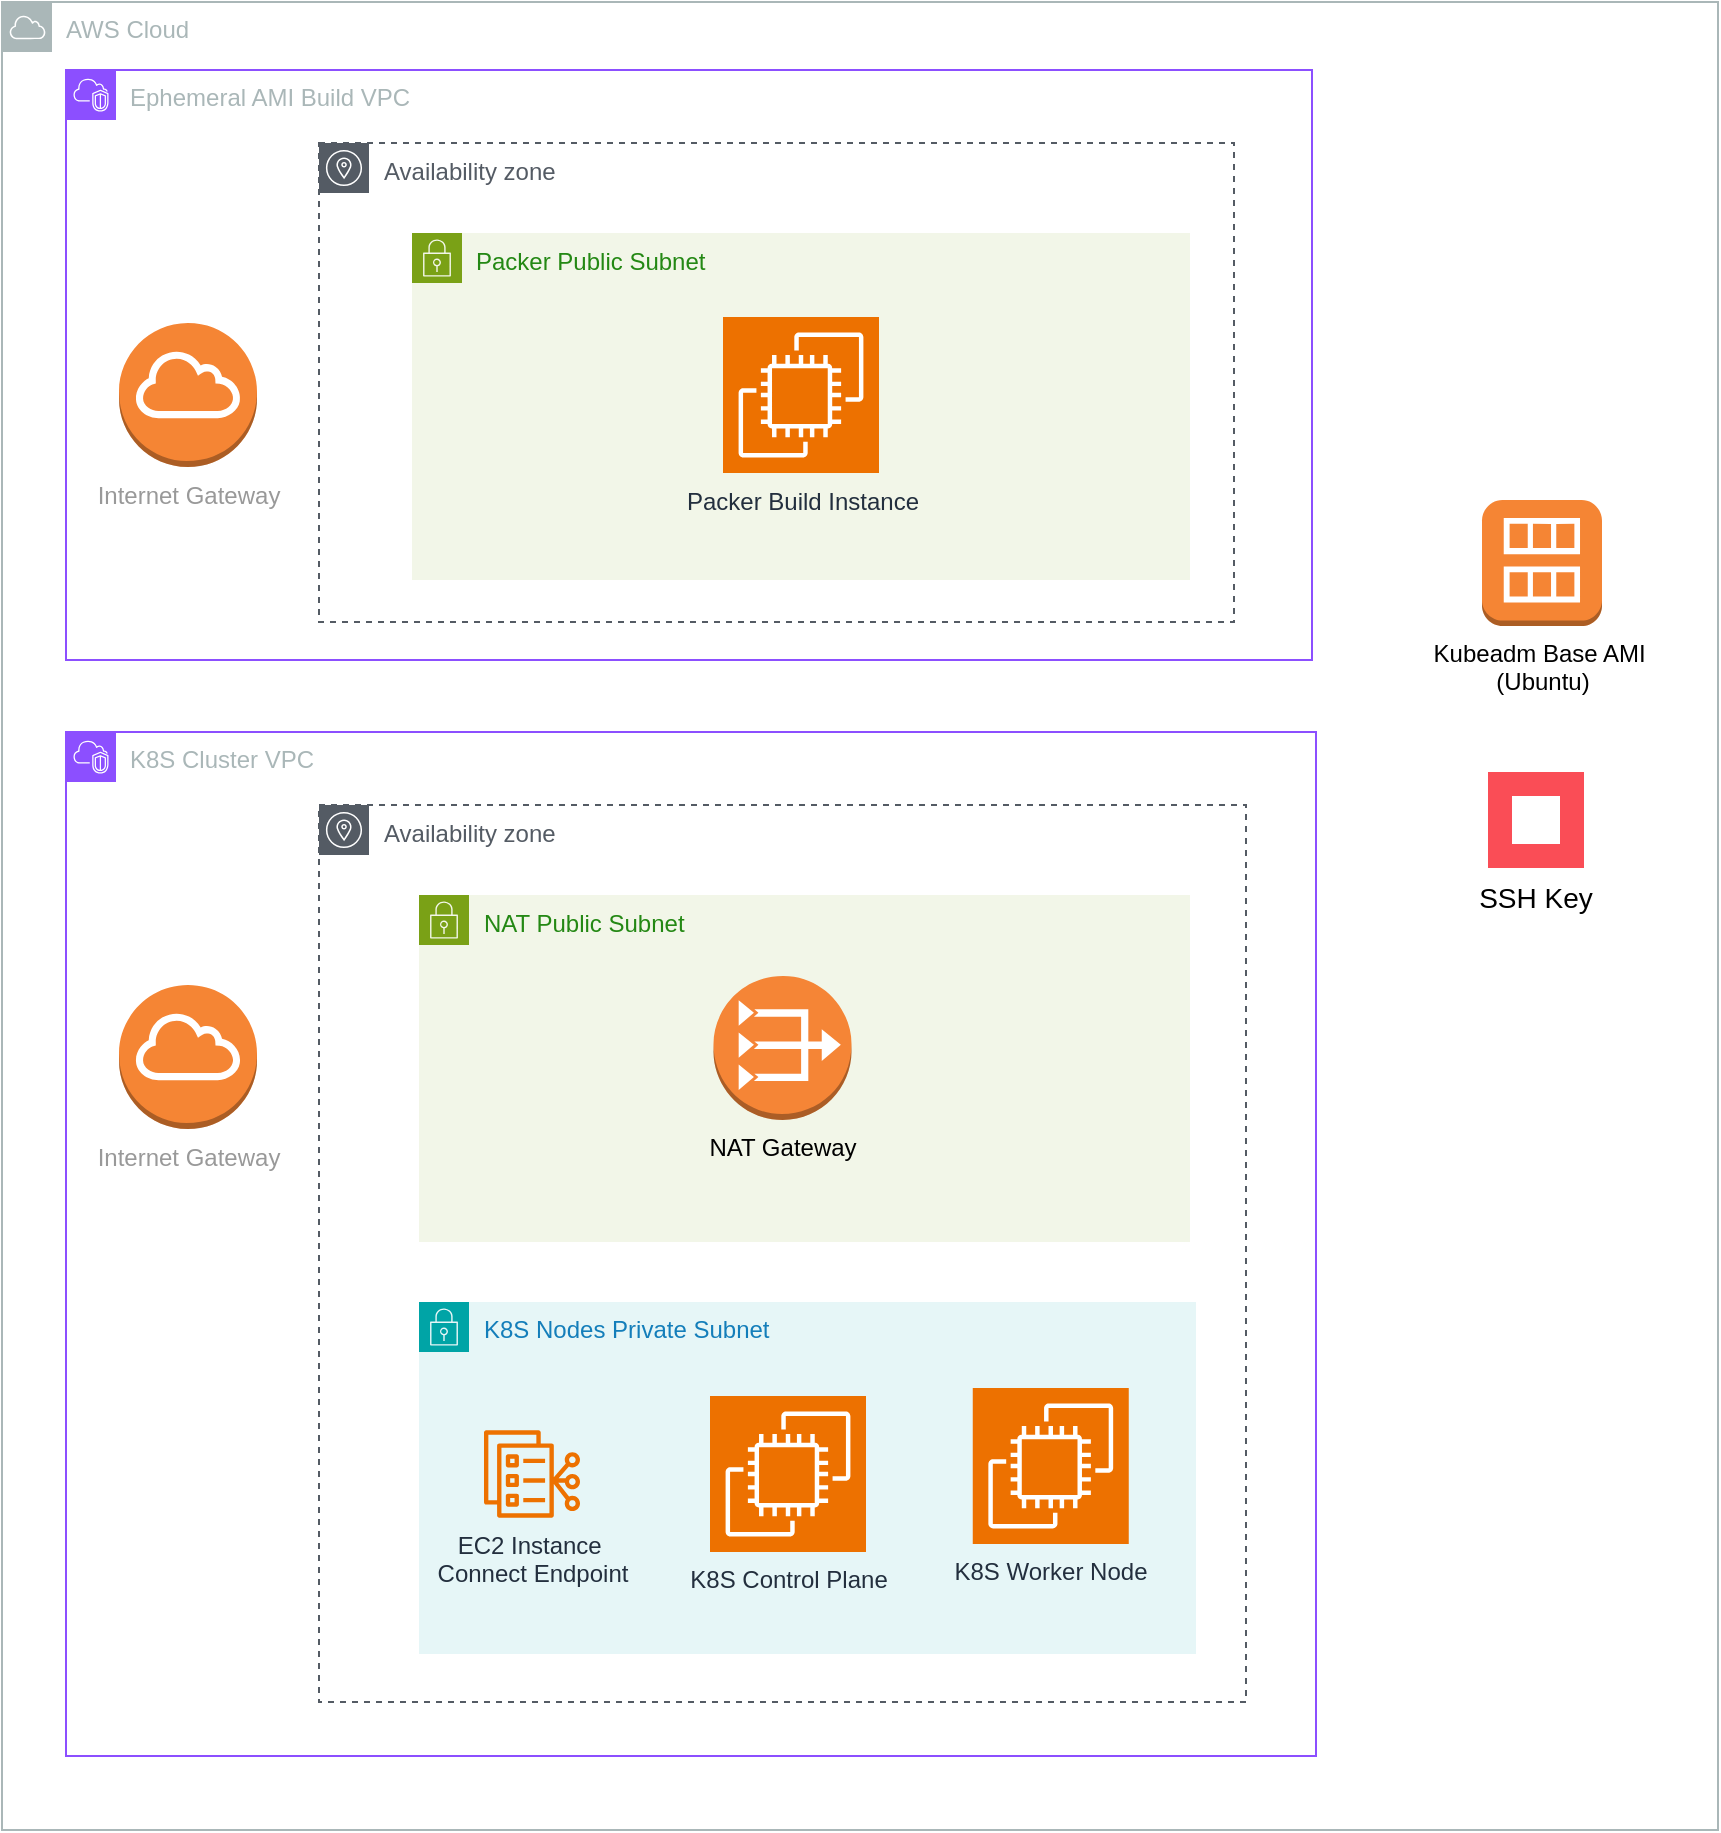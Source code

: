 <mxfile version="27.1.5">
  <diagram id="Ht1M8jgEwFfnCIfOTk4-" name="Page-1">
    <mxGraphModel dx="868" dy="60" grid="0" gridSize="10" guides="1" tooltips="1" connect="1" arrows="1" fold="1" page="1" pageScale="1" pageWidth="1169" pageHeight="827" math="0" shadow="0">
      <root>
        <mxCell id="0" />
        <mxCell id="1" parent="0" />
        <mxCell id="sULA9iLdCSpJ7sLfD21S-2" value="AWS Cloud" style="sketch=0;outlineConnect=0;gradientColor=none;html=1;whiteSpace=wrap;fontSize=12;fontStyle=0;shape=mxgraph.aws4.group;grIcon=mxgraph.aws4.group_aws_cloud;strokeColor=#AAB7B8;fillColor=none;verticalAlign=top;align=left;spacingLeft=30;fontColor=#AAB7B8;dashed=0;" vertex="1" parent="1">
          <mxGeometry x="48" y="876" width="858" height="914" as="geometry" />
        </mxCell>
        <mxCell id="Wmn4W3eWdb3pMYc_3sxu-1" value="Ephemeral AMI Build VPC" style="points=[[0,0],[0.25,0],[0.5,0],[0.75,0],[1,0],[1,0.25],[1,0.5],[1,0.75],[1,1],[0.75,1],[0.5,1],[0.25,1],[0,1],[0,0.75],[0,0.5],[0,0.25]];outlineConnect=0;gradientColor=none;html=1;whiteSpace=wrap;fontSize=12;fontStyle=0;container=1;pointerEvents=0;collapsible=0;recursiveResize=0;shape=mxgraph.aws4.group;grIcon=mxgraph.aws4.group_vpc2;strokeColor=#8C4FFF;fillColor=none;verticalAlign=top;align=left;spacingLeft=30;fontColor=#AAB7B8;dashed=0;" parent="1" vertex="1">
          <mxGeometry x="80" y="910" width="623" height="295" as="geometry" />
        </mxCell>
        <mxCell id="Wmn4W3eWdb3pMYc_3sxu-2" value="&lt;font style=&quot;color: rgb(153, 153, 153);&quot;&gt;Internet Gateway&lt;/font&gt;" style="outlineConnect=0;dashed=0;verticalLabelPosition=bottom;verticalAlign=top;align=center;html=1;shape=mxgraph.aws3.internet_gateway;fillColor=#F58534;gradientColor=none;" parent="Wmn4W3eWdb3pMYc_3sxu-1" vertex="1">
          <mxGeometry x="26.5" y="126.5" width="69" height="72" as="geometry" />
        </mxCell>
        <mxCell id="Wmn4W3eWdb3pMYc_3sxu-4" value="Availability zone" style="sketch=0;outlineConnect=0;gradientColor=none;html=1;whiteSpace=wrap;fontSize=12;fontStyle=0;shape=mxgraph.aws4.group;grIcon=mxgraph.aws4.group_availability_zone;strokeColor=#545B64;fillColor=none;verticalAlign=top;align=left;spacingLeft=30;fontColor=#545B64;dashed=1;" parent="Wmn4W3eWdb3pMYc_3sxu-1" vertex="1">
          <mxGeometry x="126.5" y="36.5" width="457.5" height="239.5" as="geometry" />
        </mxCell>
        <mxCell id="Wmn4W3eWdb3pMYc_3sxu-7" value="Packer Public Subnet" style="points=[[0,0],[0.25,0],[0.5,0],[0.75,0],[1,0],[1,0.25],[1,0.5],[1,0.75],[1,1],[0.75,1],[0.5,1],[0.25,1],[0,1],[0,0.75],[0,0.5],[0,0.25]];outlineConnect=0;gradientColor=none;html=1;whiteSpace=wrap;fontSize=12;fontStyle=0;container=1;pointerEvents=0;collapsible=0;recursiveResize=0;shape=mxgraph.aws4.group;grIcon=mxgraph.aws4.group_security_group;grStroke=0;strokeColor=#7AA116;fillColor=#F2F6E8;verticalAlign=top;align=left;spacingLeft=30;fontColor=#248814;dashed=0;" parent="Wmn4W3eWdb3pMYc_3sxu-1" vertex="1">
          <mxGeometry x="173" y="81.5" width="389" height="173.5" as="geometry" />
        </mxCell>
        <mxCell id="Wmn4W3eWdb3pMYc_3sxu-12" value="Packer Build Instance" style="sketch=0;points=[[0,0,0],[0.25,0,0],[0.5,0,0],[0.75,0,0],[1,0,0],[0,1,0],[0.25,1,0],[0.5,1,0],[0.75,1,0],[1,1,0],[0,0.25,0],[0,0.5,0],[0,0.75,0],[1,0.25,0],[1,0.5,0],[1,0.75,0]];outlineConnect=0;fontColor=#232F3E;fillColor=#ED7100;strokeColor=#ffffff;dashed=0;verticalLabelPosition=bottom;verticalAlign=top;align=center;html=1;fontSize=12;fontStyle=0;aspect=fixed;shape=mxgraph.aws4.resourceIcon;resIcon=mxgraph.aws4.ec2;" parent="Wmn4W3eWdb3pMYc_3sxu-7" vertex="1">
          <mxGeometry x="155.5" y="42" width="78" height="78" as="geometry" />
        </mxCell>
        <mxCell id="sULA9iLdCSpJ7sLfD21S-1" value="Kubeadm Base AMI&amp;nbsp;&lt;div&gt;(Ubuntu)&lt;/div&gt;" style="outlineConnect=0;dashed=0;verticalLabelPosition=bottom;verticalAlign=top;align=center;html=1;shape=mxgraph.aws3.ami;fillColor=#F58534;gradientColor=none;" vertex="1" parent="1">
          <mxGeometry x="788" y="1125" width="60" height="63" as="geometry" />
        </mxCell>
        <mxCell id="sULA9iLdCSpJ7sLfD21S-3" value="K8S Cluster VPC" style="points=[[0,0],[0.25,0],[0.5,0],[0.75,0],[1,0],[1,0.25],[1,0.5],[1,0.75],[1,1],[0.75,1],[0.5,1],[0.25,1],[0,1],[0,0.75],[0,0.5],[0,0.25]];outlineConnect=0;gradientColor=none;html=1;whiteSpace=wrap;fontSize=12;fontStyle=0;container=1;pointerEvents=0;collapsible=0;recursiveResize=0;shape=mxgraph.aws4.group;grIcon=mxgraph.aws4.group_vpc2;strokeColor=#8C4FFF;fillColor=none;verticalAlign=top;align=left;spacingLeft=30;fontColor=#AAB7B8;dashed=0;" vertex="1" parent="1">
          <mxGeometry x="80" y="1241" width="625" height="512" as="geometry" />
        </mxCell>
        <mxCell id="sULA9iLdCSpJ7sLfD21S-5" value="Availability zone" style="sketch=0;outlineConnect=0;gradientColor=none;html=1;whiteSpace=wrap;fontSize=12;fontStyle=0;shape=mxgraph.aws4.group;grIcon=mxgraph.aws4.group_availability_zone;strokeColor=#545B64;fillColor=none;verticalAlign=top;align=left;spacingLeft=30;fontColor=#545B64;dashed=1;" vertex="1" parent="sULA9iLdCSpJ7sLfD21S-3">
          <mxGeometry x="126.5" y="36.5" width="463.5" height="448.5" as="geometry" />
        </mxCell>
        <mxCell id="sULA9iLdCSpJ7sLfD21S-8" value="K8S Nodes Private Subnet" style="points=[[0,0],[0.25,0],[0.5,0],[0.75,0],[1,0],[1,0.25],[1,0.5],[1,0.75],[1,1],[0.75,1],[0.5,1],[0.25,1],[0,1],[0,0.75],[0,0.5],[0,0.25]];outlineConnect=0;gradientColor=none;html=1;whiteSpace=wrap;fontSize=12;fontStyle=0;container=1;pointerEvents=0;collapsible=0;recursiveResize=0;shape=mxgraph.aws4.group;grIcon=mxgraph.aws4.group_security_group;grStroke=0;strokeColor=#00A4A6;fillColor=#E6F6F7;verticalAlign=top;align=left;spacingLeft=30;fontColor=#147EBA;dashed=0;" vertex="1" parent="sULA9iLdCSpJ7sLfD21S-3">
          <mxGeometry x="176.5" y="285" width="388.5" height="176" as="geometry" />
        </mxCell>
        <mxCell id="sULA9iLdCSpJ7sLfD21S-10" value="EC2 Instance&amp;nbsp;&lt;div&gt;Connect Endpoint&lt;/div&gt;" style="sketch=0;outlineConnect=0;fontColor=#232F3E;gradientColor=none;fillColor=#ED7100;strokeColor=none;dashed=0;verticalLabelPosition=bottom;verticalAlign=top;align=center;html=1;fontSize=12;fontStyle=0;aspect=fixed;pointerEvents=1;shape=mxgraph.aws4.ecs_service_connect;" vertex="1" parent="sULA9iLdCSpJ7sLfD21S-8">
          <mxGeometry x="32.5" y="64" width="48" height="44" as="geometry" />
        </mxCell>
        <mxCell id="sULA9iLdCSpJ7sLfD21S-4" value="&lt;font style=&quot;color: rgb(153, 153, 153);&quot;&gt;Internet Gateway&lt;/font&gt;" style="outlineConnect=0;dashed=0;verticalLabelPosition=bottom;verticalAlign=top;align=center;html=1;shape=mxgraph.aws3.internet_gateway;fillColor=#F58534;gradientColor=none;" vertex="1" parent="sULA9iLdCSpJ7sLfD21S-3">
          <mxGeometry x="26.5" y="126.5" width="69" height="72" as="geometry" />
        </mxCell>
        <mxCell id="sULA9iLdCSpJ7sLfD21S-6" value="NAT Public Subnet" style="points=[[0,0],[0.25,0],[0.5,0],[0.75,0],[1,0],[1,0.25],[1,0.5],[1,0.75],[1,1],[0.75,1],[0.5,1],[0.25,1],[0,1],[0,0.75],[0,0.5],[0,0.25]];outlineConnect=0;gradientColor=none;html=1;whiteSpace=wrap;fontSize=12;fontStyle=0;container=1;pointerEvents=0;collapsible=0;recursiveResize=0;shape=mxgraph.aws4.group;grIcon=mxgraph.aws4.group_security_group;grStroke=0;strokeColor=#7AA116;fillColor=#F2F6E8;verticalAlign=top;align=left;spacingLeft=30;fontColor=#248814;dashed=0;" vertex="1" parent="sULA9iLdCSpJ7sLfD21S-3">
          <mxGeometry x="176.5" y="81.5" width="385.5" height="173.5" as="geometry" />
        </mxCell>
        <mxCell id="sULA9iLdCSpJ7sLfD21S-9" value="NAT Gateway" style="outlineConnect=0;dashed=0;verticalLabelPosition=bottom;verticalAlign=top;align=center;html=1;shape=mxgraph.aws3.vpc_nat_gateway;fillColor=#F58536;gradientColor=none;" vertex="1" parent="sULA9iLdCSpJ7sLfD21S-3">
          <mxGeometry x="323.75" y="122" width="69" height="72" as="geometry" />
        </mxCell>
        <mxCell id="sULA9iLdCSpJ7sLfD21S-13" value="K8S Control Plane" style="sketch=0;points=[[0,0,0],[0.25,0,0],[0.5,0,0],[0.75,0,0],[1,0,0],[0,1,0],[0.25,1,0],[0.5,1,0],[0.75,1,0],[1,1,0],[0,0.25,0],[0,0.5,0],[0,0.75,0],[1,0.25,0],[1,0.5,0],[1,0.75,0]];outlineConnect=0;fontColor=#232F3E;fillColor=#ED7100;strokeColor=#ffffff;dashed=0;verticalLabelPosition=bottom;verticalAlign=top;align=center;html=1;fontSize=12;fontStyle=0;aspect=fixed;shape=mxgraph.aws4.resourceIcon;resIcon=mxgraph.aws4.ec2;" vertex="1" parent="sULA9iLdCSpJ7sLfD21S-3">
          <mxGeometry x="322" y="332" width="78" height="78" as="geometry" />
        </mxCell>
        <mxCell id="sULA9iLdCSpJ7sLfD21S-14" value="K8S Worker Node" style="sketch=0;points=[[0,0,0],[0.25,0,0],[0.5,0,0],[0.75,0,0],[1,0,0],[0,1,0],[0.25,1,0],[0.5,1,0],[0.75,1,0],[1,1,0],[0,0.25,0],[0,0.5,0],[0,0.75,0],[1,0.25,0],[1,0.5,0],[1,0.75,0]];outlineConnect=0;fontColor=#232F3E;fillColor=#ED7100;strokeColor=#ffffff;dashed=0;verticalLabelPosition=bottom;verticalAlign=top;align=center;html=1;fontSize=12;fontStyle=0;aspect=fixed;shape=mxgraph.aws4.resourceIcon;resIcon=mxgraph.aws4.ec2;" vertex="1" parent="sULA9iLdCSpJ7sLfD21S-3">
          <mxGeometry x="453.38" y="328" width="78" height="78" as="geometry" />
        </mxCell>
        <mxCell id="sULA9iLdCSpJ7sLfD21S-11" value="SSH Key" style="shape=rect;fillColor=#FA4D56;aspect=fixed;resizable=0;labelPosition=center;verticalLabelPosition=bottom;align=center;verticalAlign=top;strokeColor=none;fontSize=14;" vertex="1" parent="1">
          <mxGeometry x="791" y="1261" width="48" height="48" as="geometry" />
        </mxCell>
        <mxCell id="sULA9iLdCSpJ7sLfD21S-12" value="" style="fillColor=#ffffff;strokeColor=none;dashed=0;outlineConnect=0;html=1;labelPosition=center;verticalLabelPosition=bottom;verticalAlign=top;part=1;movable=0;resizable=0;rotatable=0;shape=mxgraph.ibm_cloud.password" vertex="1" parent="sULA9iLdCSpJ7sLfD21S-11">
          <mxGeometry width="24" height="24" relative="1" as="geometry">
            <mxPoint x="12" y="12" as="offset" />
          </mxGeometry>
        </mxCell>
      </root>
    </mxGraphModel>
  </diagram>
</mxfile>
